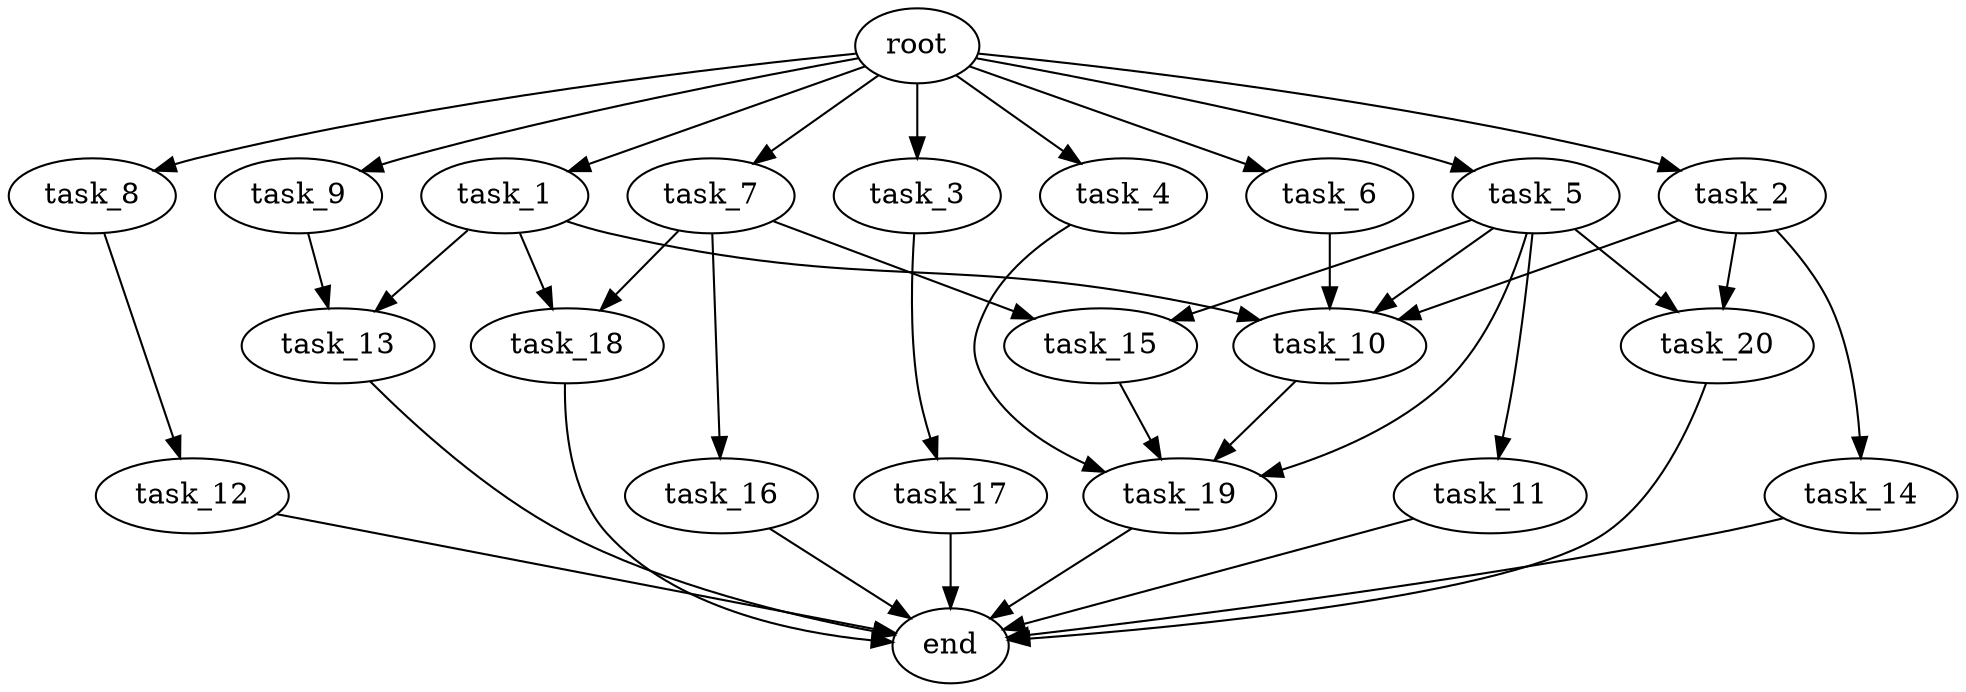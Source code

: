 digraph G {
  root [size="0.000000e+00"];
  task_1 [size="6.250014e+09"];
  task_2 [size="4.532833e+09"];
  task_3 [size="7.634659e+09"];
  task_4 [size="1.806828e+09"];
  task_5 [size="1.870146e+08"];
  task_6 [size="7.033613e+09"];
  task_7 [size="8.627235e+09"];
  task_8 [size="5.768856e+09"];
  task_9 [size="2.130315e+09"];
  task_10 [size="9.621209e+09"];
  task_11 [size="7.422338e+09"];
  task_12 [size="4.673486e+09"];
  task_13 [size="9.371692e+09"];
  task_14 [size="5.327661e+09"];
  task_15 [size="6.144609e+09"];
  task_16 [size="7.691423e+09"];
  task_17 [size="4.337811e+09"];
  task_18 [size="5.661598e+09"];
  task_19 [size="6.267958e+09"];
  task_20 [size="5.223174e+09"];
  end [size="0.000000e+00"];

  root -> task_1 [size="1.000000e-12"];
  root -> task_2 [size="1.000000e-12"];
  root -> task_3 [size="1.000000e-12"];
  root -> task_4 [size="1.000000e-12"];
  root -> task_5 [size="1.000000e-12"];
  root -> task_6 [size="1.000000e-12"];
  root -> task_7 [size="1.000000e-12"];
  root -> task_8 [size="1.000000e-12"];
  root -> task_9 [size="1.000000e-12"];
  task_1 -> task_10 [size="2.405302e+08"];
  task_1 -> task_13 [size="4.685846e+08"];
  task_1 -> task_18 [size="2.830799e+08"];
  task_2 -> task_10 [size="2.405302e+08"];
  task_2 -> task_14 [size="5.327661e+08"];
  task_2 -> task_20 [size="2.611587e+08"];
  task_3 -> task_17 [size="4.337811e+08"];
  task_4 -> task_19 [size="1.566989e+08"];
  task_5 -> task_10 [size="2.405302e+08"];
  task_5 -> task_11 [size="7.422338e+08"];
  task_5 -> task_15 [size="3.072304e+08"];
  task_5 -> task_19 [size="1.566989e+08"];
  task_5 -> task_20 [size="2.611587e+08"];
  task_6 -> task_10 [size="2.405302e+08"];
  task_7 -> task_15 [size="3.072304e+08"];
  task_7 -> task_16 [size="7.691423e+08"];
  task_7 -> task_18 [size="2.830799e+08"];
  task_8 -> task_12 [size="4.673486e+08"];
  task_9 -> task_13 [size="4.685846e+08"];
  task_10 -> task_19 [size="1.566989e+08"];
  task_11 -> end [size="1.000000e-12"];
  task_12 -> end [size="1.000000e-12"];
  task_13 -> end [size="1.000000e-12"];
  task_14 -> end [size="1.000000e-12"];
  task_15 -> task_19 [size="1.566989e+08"];
  task_16 -> end [size="1.000000e-12"];
  task_17 -> end [size="1.000000e-12"];
  task_18 -> end [size="1.000000e-12"];
  task_19 -> end [size="1.000000e-12"];
  task_20 -> end [size="1.000000e-12"];
}

